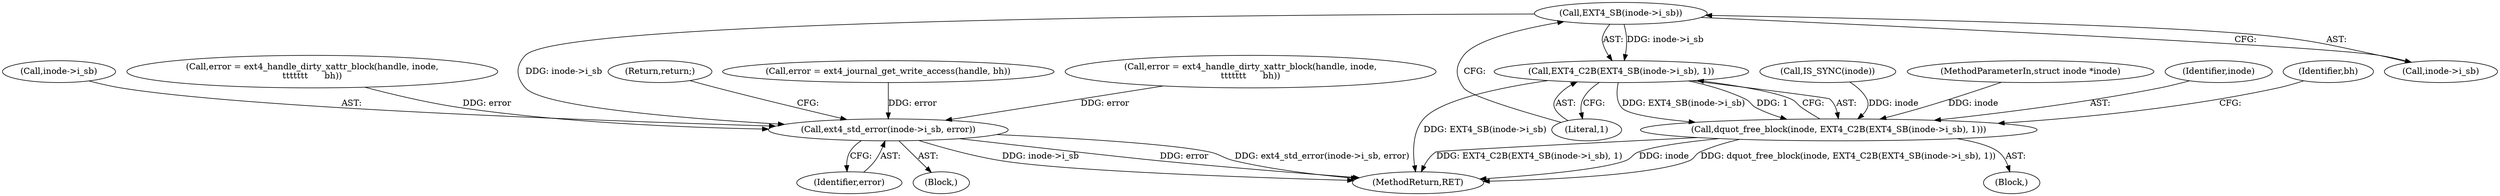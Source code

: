digraph "0_linux_82939d7999dfc1f1998c4b1c12e2f19edbdff272_9@pointer" {
"1000203" [label="(Call,EXT4_SB(inode->i_sb))"];
"1000202" [label="(Call,EXT4_C2B(EXT4_SB(inode->i_sb), 1))"];
"1000200" [label="(Call,dquot_free_block(inode, EXT4_C2B(EXT4_SB(inode->i_sb), 1)))"];
"1000217" [label="(Call,ext4_std_error(inode->i_sb, error))"];
"1000222" [label="(Return,return;)"];
"1000114" [label="(Call,error = ext4_journal_get_write_access(handle, bh))"];
"1000165" [label="(Block,)"];
"1000196" [label="(Call,IS_SYNC(inode))"];
"1000200" [label="(Call,dquot_free_block(inode, EXT4_C2B(EXT4_SB(inode->i_sb), 1)))"];
"1000104" [label="(MethodParameterIn,struct inode *inode)"];
"1000203" [label="(Call,EXT4_SB(inode->i_sb))"];
"1000106" [label="(Block,)"];
"1000201" [label="(Identifier,inode)"];
"1000217" [label="(Call,ext4_std_error(inode->i_sb, error))"];
"1000189" [label="(Call,error = ext4_handle_dirty_xattr_block(handle, inode,\n\t\t\t\t\t\t\t      bh))"];
"1000207" [label="(Literal,1)"];
"1000202" [label="(Call,EXT4_C2B(EXT4_SB(inode->i_sb), 1))"];
"1000209" [label="(Identifier,bh)"];
"1000204" [label="(Call,inode->i_sb)"];
"1000218" [label="(Call,inode->i_sb)"];
"1000221" [label="(Identifier,error)"];
"1000177" [label="(Call,error = ext4_handle_dirty_xattr_block(handle, inode,\n\t\t\t\t\t\t\t      bh))"];
"1000223" [label="(MethodReturn,RET)"];
"1000203" -> "1000202"  [label="AST: "];
"1000203" -> "1000204"  [label="CFG: "];
"1000204" -> "1000203"  [label="AST: "];
"1000207" -> "1000203"  [label="CFG: "];
"1000203" -> "1000202"  [label="DDG: inode->i_sb"];
"1000203" -> "1000217"  [label="DDG: inode->i_sb"];
"1000202" -> "1000200"  [label="AST: "];
"1000202" -> "1000207"  [label="CFG: "];
"1000207" -> "1000202"  [label="AST: "];
"1000200" -> "1000202"  [label="CFG: "];
"1000202" -> "1000223"  [label="DDG: EXT4_SB(inode->i_sb)"];
"1000202" -> "1000200"  [label="DDG: EXT4_SB(inode->i_sb)"];
"1000202" -> "1000200"  [label="DDG: 1"];
"1000200" -> "1000165"  [label="AST: "];
"1000201" -> "1000200"  [label="AST: "];
"1000209" -> "1000200"  [label="CFG: "];
"1000200" -> "1000223"  [label="DDG: inode"];
"1000200" -> "1000223"  [label="DDG: dquot_free_block(inode, EXT4_C2B(EXT4_SB(inode->i_sb), 1))"];
"1000200" -> "1000223"  [label="DDG: EXT4_C2B(EXT4_SB(inode->i_sb), 1)"];
"1000196" -> "1000200"  [label="DDG: inode"];
"1000104" -> "1000200"  [label="DDG: inode"];
"1000217" -> "1000106"  [label="AST: "];
"1000217" -> "1000221"  [label="CFG: "];
"1000218" -> "1000217"  [label="AST: "];
"1000221" -> "1000217"  [label="AST: "];
"1000222" -> "1000217"  [label="CFG: "];
"1000217" -> "1000223"  [label="DDG: error"];
"1000217" -> "1000223"  [label="DDG: ext4_std_error(inode->i_sb, error)"];
"1000217" -> "1000223"  [label="DDG: inode->i_sb"];
"1000177" -> "1000217"  [label="DDG: error"];
"1000189" -> "1000217"  [label="DDG: error"];
"1000114" -> "1000217"  [label="DDG: error"];
}
